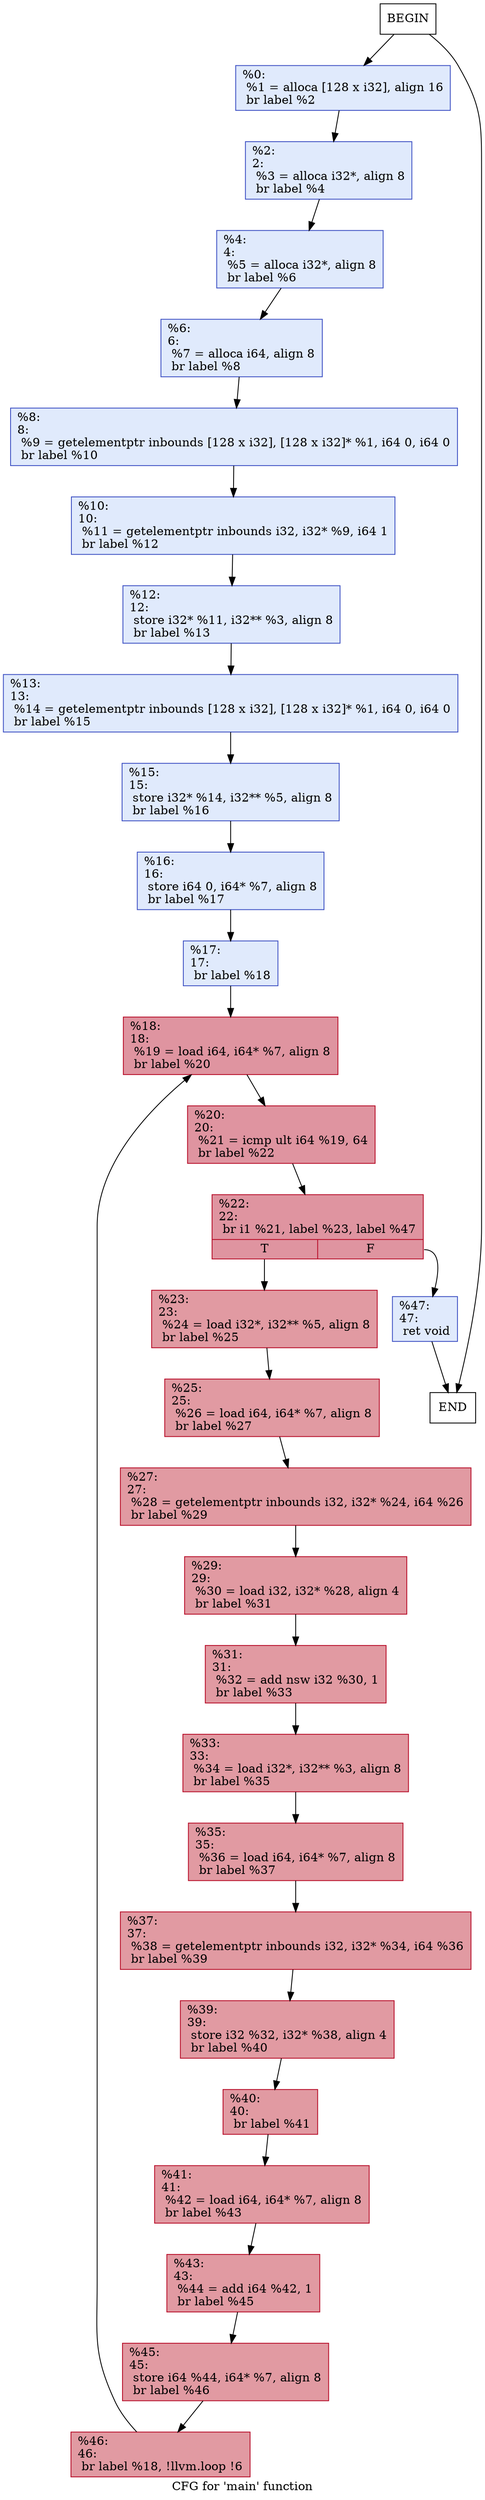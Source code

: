 digraph "CFG for 'main' function" {
	label="CFG for 'main' function";

	Nodebeginmain [shape=record, label="BEGIN"];
	Nodebeginmain -> Node0x848ef0
	Node0x848ef0 [shape=record,color="#3d50c3ff", style=filled, fillcolor="#b9d0f970",label="{%0:\l  %1 = alloca [128 x i32], align 16\l  br label %2\l}"];
	Node0x848ef0 -> Node0x849c60;
	Node0x849c60 [shape=record,color="#3d50c3ff", style=filled, fillcolor="#b9d0f970",label="{%2:\l2:                                                \l  %3 = alloca i32*, align 8\l  br label %4\l}"];
	Node0x849c60 -> Node0x849dc0;
	Node0x849dc0 [shape=record,color="#3d50c3ff", style=filled, fillcolor="#b9d0f970",label="{%4:\l4:                                                \l  %5 = alloca i32*, align 8\l  br label %6\l}"];
	Node0x849dc0 -> Node0x849f40;
	Node0x849f40 [shape=record,color="#3d50c3ff", style=filled, fillcolor="#b9d0f970",label="{%6:\l6:                                                \l  %7 = alloca i64, align 8\l  br label %8\l}"];
	Node0x849f40 -> Node0x84a070;
	Node0x84a070 [shape=record,color="#3d50c3ff", style=filled, fillcolor="#b9d0f970",label="{%8:\l8:                                                \l  %9 = getelementptr inbounds [128 x i32], [128 x i32]* %1, i64 0, i64 0\l  br label %10\l}"];
	Node0x84a070 -> Node0x849e80;
	Node0x849e80 [shape=record,color="#3d50c3ff", style=filled, fillcolor="#b9d0f970",label="{%10:\l10:                                               \l  %11 = getelementptr inbounds i32, i32* %9, i64 1\l  br label %12\l}"];
	Node0x849e80 -> Node0x84a330;
	Node0x84a330 [shape=record,color="#3d50c3ff", style=filled, fillcolor="#b9d0f970",label="{%12:\l12:                                               \l  store i32* %11, i32** %3, align 8\l  br label %13\l}"];
	Node0x84a330 -> Node0x84a3f0;
	Node0x84a3f0 [shape=record,color="#3d50c3ff", style=filled, fillcolor="#b9d0f970",label="{%13:\l13:                                               \l  %14 = getelementptr inbounds [128 x i32], [128 x i32]* %1, i64 0, i64 0\l  br label %15\l}"];
	Node0x84a3f0 -> Node0x84a570;
	Node0x84a570 [shape=record,color="#3d50c3ff", style=filled, fillcolor="#b9d0f970",label="{%15:\l15:                                               \l  store i32* %14, i32** %5, align 8\l  br label %16\l}"];
	Node0x84a570 -> Node0x84a630;
	Node0x84a630 [shape=record,color="#3d50c3ff", style=filled, fillcolor="#b9d0f970",label="{%16:\l16:                                               \l  store i64 0, i64* %7, align 8\l  br label %17\l}"];
	Node0x84a630 -> Node0x84a6f0;
	Node0x84a6f0 [shape=record,color="#3d50c3ff", style=filled, fillcolor="#b9d0f970",label="{%17:\l17:                                               \l  br label %18\l}"];
	Node0x84a6f0 -> Node0x84a7b0;
	Node0x84a7b0 [shape=record,color="#b70d28ff", style=filled, fillcolor="#b70d2870",label="{%18:\l18:                                               \l  %19 = load i64, i64* %7, align 8\l  br label %20\l}"];
	Node0x84a7b0 -> Node0x84a8e0;
	Node0x84a8e0 [shape=record,color="#b70d28ff", style=filled, fillcolor="#b70d2870",label="{%20:\l20:                                               \l  %21 = icmp ult i64 %19, 64\l  br label %22\l}"];
	Node0x84a8e0 -> Node0x84a9d0;
	Node0x84a9d0 [shape=record,color="#b70d28ff", style=filled, fillcolor="#b70d2870",label="{%22:\l22:                                               \l  br i1 %21, label %23, label %47\l|{<s0>T|<s1>F}}"];
	Node0x84a9d0:s0 -> Node0x84aa90;
	Node0x84a9d0:s1 -> Node0x84aae0;
	Node0x84aa90 [shape=record,color="#b70d28ff", style=filled, fillcolor="#bb1b2c70",label="{%23:\l23:                                               \l  %24 = load i32*, i32** %5, align 8\l  br label %25\l}"];
	Node0x84aa90 -> Node0x84ac90;
	Node0x84ac90 [shape=record,color="#b70d28ff", style=filled, fillcolor="#bb1b2c70",label="{%25:\l25:                                               \l  %26 = load i64, i64* %7, align 8\l  br label %27\l}"];
	Node0x84ac90 -> Node0x84adc0;
	Node0x84adc0 [shape=record,color="#b70d28ff", style=filled, fillcolor="#bb1b2c70",label="{%27:\l27:                                               \l  %28 = getelementptr inbounds i32, i32* %24, i64 %26\l  br label %29\l}"];
	Node0x84adc0 -> Node0x84af20;
	Node0x84af20 [shape=record,color="#b70d28ff", style=filled, fillcolor="#bb1b2c70",label="{%29:\l29:                                               \l  %30 = load i32, i32* %28, align 4\l  br label %31\l}"];
	Node0x84af20 -> Node0x84b050;
	Node0x84b050 [shape=record,color="#b70d28ff", style=filled, fillcolor="#bb1b2c70",label="{%31:\l31:                                               \l  %32 = add nsw i32 %30, 1\l  br label %33\l}"];
	Node0x84b050 -> Node0x84b320;
	Node0x84b320 [shape=record,color="#b70d28ff", style=filled, fillcolor="#bb1b2c70",label="{%33:\l33:                                               \l  %34 = load i32*, i32** %3, align 8\l  br label %35\l}"];
	Node0x84b320 -> Node0x84b450;
	Node0x84b450 [shape=record,color="#b70d28ff", style=filled, fillcolor="#bb1b2c70",label="{%35:\l35:                                               \l  %36 = load i64, i64* %7, align 8\l  br label %37\l}"];
	Node0x84b450 -> Node0x84b580;
	Node0x84b580 [shape=record,color="#b70d28ff", style=filled, fillcolor="#bb1b2c70",label="{%37:\l37:                                               \l  %38 = getelementptr inbounds i32, i32* %34, i64 %36\l  br label %39\l}"];
	Node0x84b580 -> Node0x84b6e0;
	Node0x84b6e0 [shape=record,color="#b70d28ff", style=filled, fillcolor="#bb1b2c70",label="{%39:\l39:                                               \l  store i32 %32, i32* %38, align 4\l  br label %40\l}"];
	Node0x84b6e0 -> Node0x84b7a0;
	Node0x84b7a0 [shape=record,color="#b70d28ff", style=filled, fillcolor="#bb1b2c70",label="{%40:\l40:                                               \l  br label %41\l}"];
	Node0x84b7a0 -> Node0x84b860;
	Node0x84b860 [shape=record,color="#b70d28ff", style=filled, fillcolor="#bb1b2c70",label="{%41:\l41:                                               \l  %42 = load i64, i64* %7, align 8\l  br label %43\l}"];
	Node0x84b860 -> Node0x84b990;
	Node0x84b990 [shape=record,color="#b70d28ff", style=filled, fillcolor="#bb1b2c70",label="{%43:\l43:                                               \l  %44 = add i64 %42, 1\l  br label %45\l}"];
	Node0x84b990 -> Node0x84bae0;
	Node0x84bae0 [shape=record,color="#b70d28ff", style=filled, fillcolor="#bb1b2c70",label="{%45:\l45:                                               \l  store i64 %44, i64* %7, align 8\l  br label %46\l}"];
	Node0x84bae0 -> Node0x84bc30;
	Node0x84bc30 [shape=record,color="#b70d28ff", style=filled, fillcolor="#bb1b2c70",label="{%46:\l46:                                               \l  br label %18, !llvm.loop !6\l}"];
	Node0x84bc30 -> Node0x84a7b0;
	Node0x84aae0 [shape=record,color="#3d50c3ff", style=filled, fillcolor="#b9d0f970",label="{%47:\l47:                                               \l  ret void\l}"];
	Node0x84aae0 -> Nodeendmain;
	Nodeendmain [shape=record, label="END"];
	Nodebeginmain -> Nodeendmain;
}
